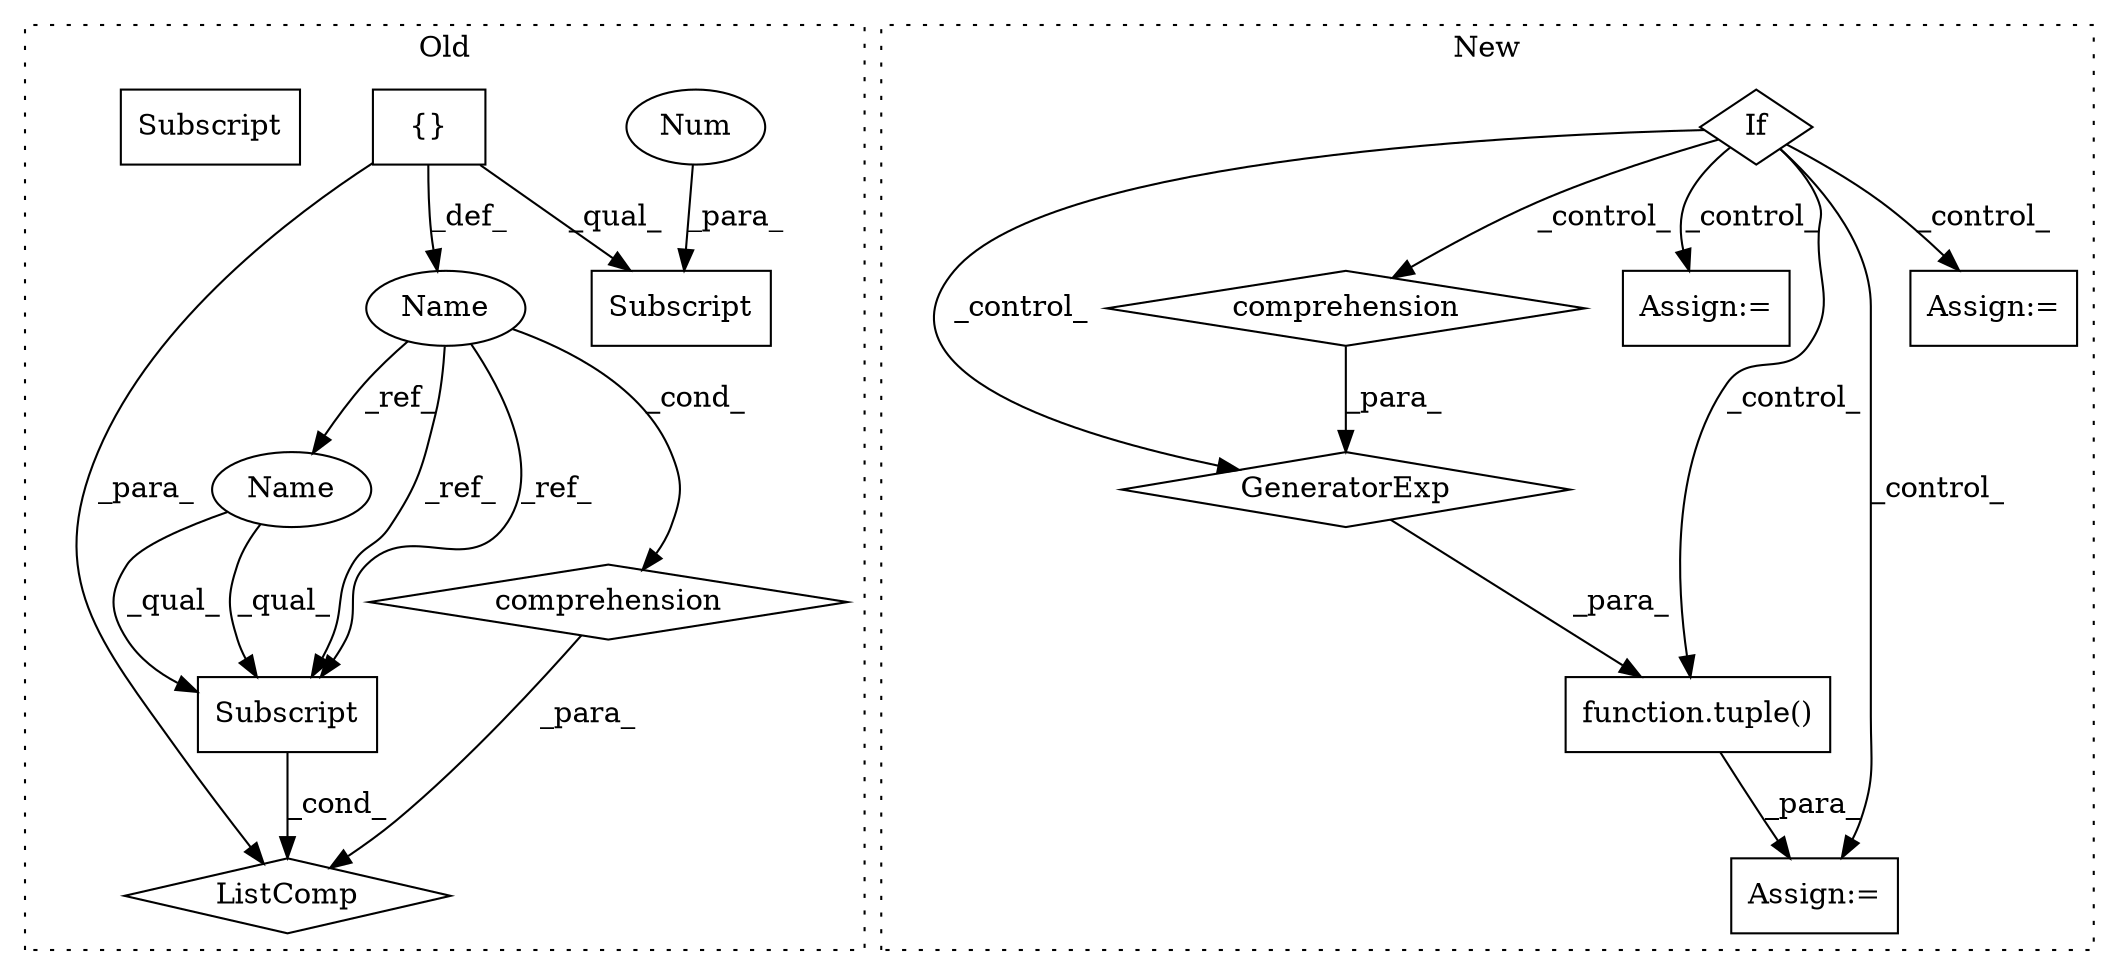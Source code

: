 digraph G {
subgraph cluster0 {
1 [label="Subscript" a="63" s="3944,0" l="14,0" shape="box"];
4 [label="Num" a="76" s="3956" l="1" shape="ellipse"];
8 [label="{}" a="59" s="3498,3498" l="2,1" shape="box"];
10 [label="comprehension" a="45" s="4098" l="3" shape="diamond"];
11 [label="ListComp" a="106" s="4087" l="37" shape="diamond"];
12 [label="Name" a="87" s="4102" l="6" shape="ellipse"];
13 [label="Subscript" a="63" s="4088,0" l="9,0" shape="box"];
15 [label="Name" a="87" s="4088" l="6" shape="ellipse"];
16 [label="Subscript" a="63" s="4088,0" l="9,0" shape="box"];
label = "Old";
style="dotted";
}
subgraph cluster1 {
2 [label="GeneratorExp" a="55" s="3839" l="8" shape="diamond"];
3 [label="comprehension" a="45" s="3855" l="3" shape="diamond"];
5 [label="If" a="96" s="3739" l="3" shape="diamond"];
6 [label="Assign:=" a="68" s="4029" l="3" shape="box"];
7 [label="function.tuple()" a="75" s="3833,3847" l="6,31" shape="box"];
9 [label="Assign:=" a="68" s="3830" l="3" shape="box"];
14 [label="Assign:=" a="68" s="3789" l="3" shape="box"];
label = "New";
style="dotted";
}
2 -> 7 [label="_para_"];
3 -> 2 [label="_para_"];
4 -> 1 [label="_para_"];
5 -> 6 [label="_control_"];
5 -> 3 [label="_control_"];
5 -> 7 [label="_control_"];
5 -> 9 [label="_control_"];
5 -> 14 [label="_control_"];
5 -> 2 [label="_control_"];
7 -> 9 [label="_para_"];
8 -> 12 [label="_def_"];
8 -> 11 [label="_para_"];
8 -> 1 [label="_qual_"];
10 -> 11 [label="_para_"];
12 -> 16 [label="_ref_"];
12 -> 16 [label="_ref_"];
12 -> 15 [label="_ref_"];
12 -> 10 [label="_cond_"];
15 -> 16 [label="_qual_"];
15 -> 16 [label="_qual_"];
16 -> 11 [label="_cond_"];
}
